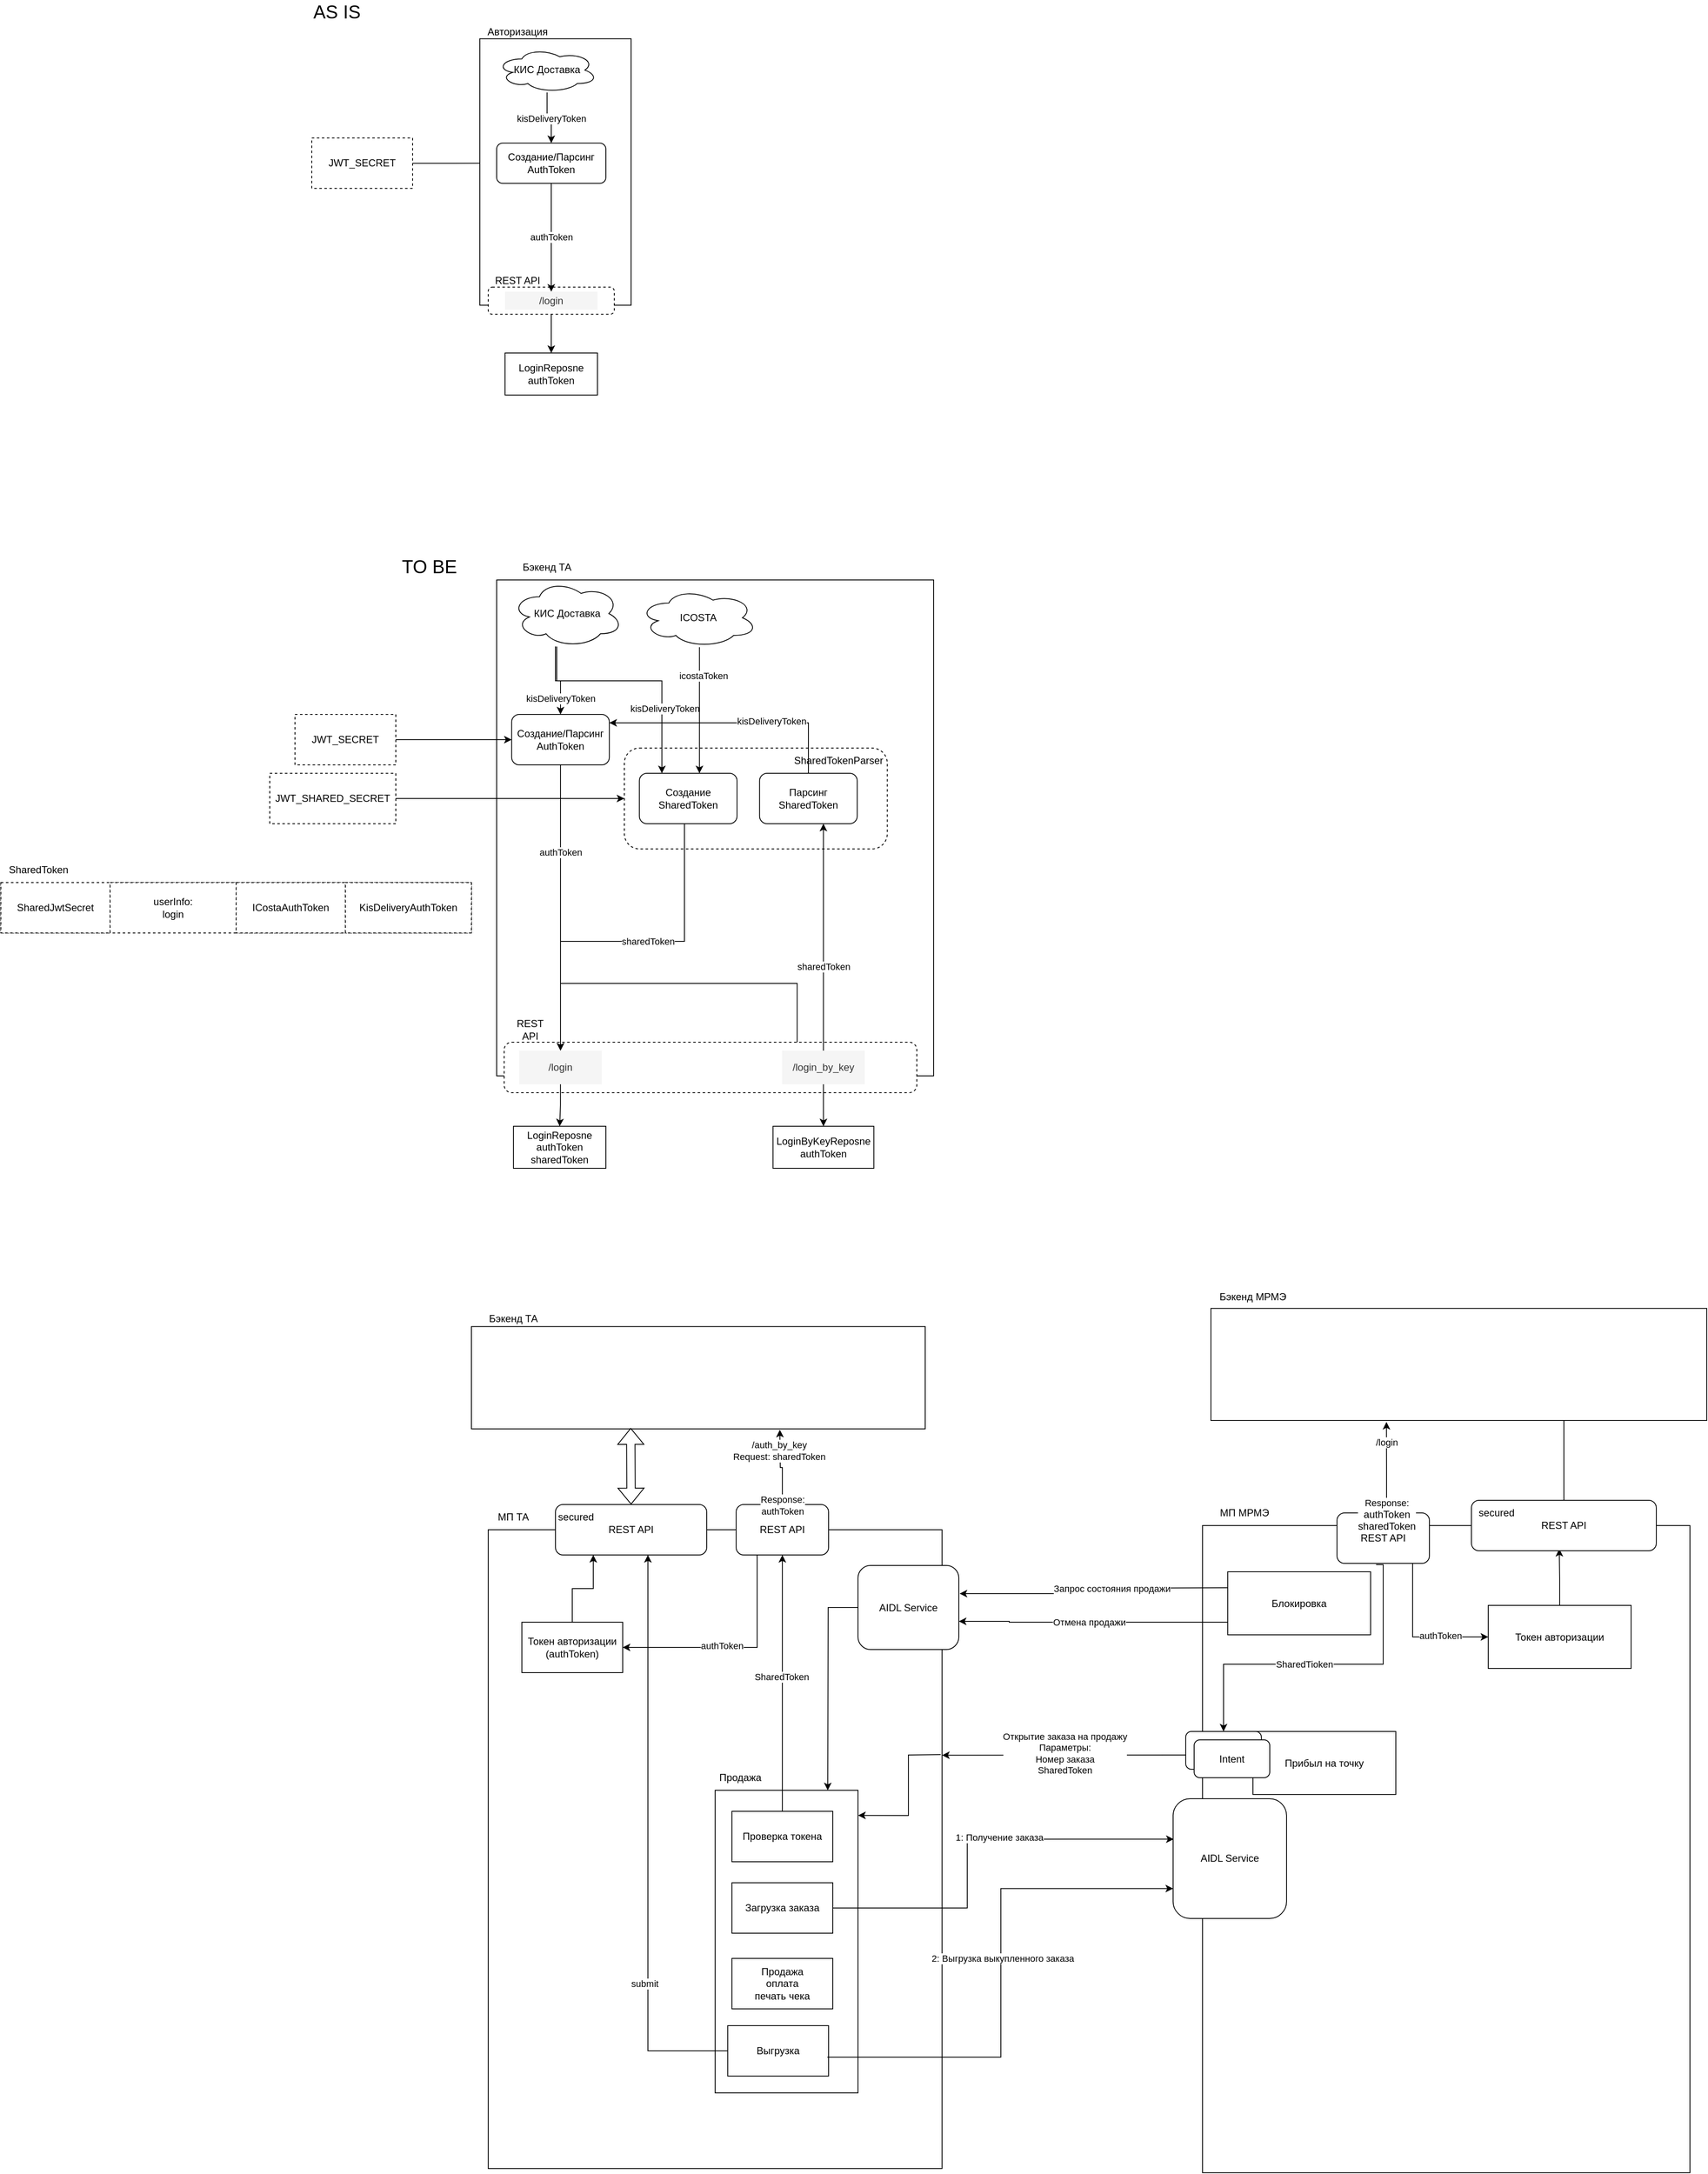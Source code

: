 <mxfile version="22.1.11" type="github">
  <diagram name="Страница — 1" id="DCO2adIk4ktqc4p3Er-f">
    <mxGraphModel dx="2385" dy="2279" grid="1" gridSize="10" guides="1" tooltips="1" connect="1" arrows="1" fold="1" page="0" pageScale="1" pageWidth="827" pageHeight="1169" math="0" shadow="0">
      <root>
        <mxCell id="0" />
        <mxCell id="1" parent="0" />
        <mxCell id="7NpBARmA--catoXs38UZ-27" value="" style="group" parent="1" vertex="1" connectable="0">
          <mxGeometry x="-440" y="340" width="560" height="790" as="geometry" />
        </mxCell>
        <mxCell id="7NpBARmA--catoXs38UZ-1" value="" style="rounded=0;whiteSpace=wrap;html=1;" parent="7NpBARmA--catoXs38UZ-27" vertex="1">
          <mxGeometry y="30" width="540" height="760" as="geometry" />
        </mxCell>
        <mxCell id="7NpBARmA--catoXs38UZ-10" value="AIDL Service" style="rounded=1;whiteSpace=wrap;html=1;" parent="7NpBARmA--catoXs38UZ-27" vertex="1">
          <mxGeometry x="440" y="72.5" width="120" height="100" as="geometry" />
        </mxCell>
        <mxCell id="7NpBARmA--catoXs38UZ-34" value="" style="rounded=0;whiteSpace=wrap;html=1;" parent="7NpBARmA--catoXs38UZ-27" vertex="1">
          <mxGeometry x="270" y="340" width="170" height="360" as="geometry" />
        </mxCell>
        <mxCell id="7NpBARmA--catoXs38UZ-58" style="edgeStyle=orthogonalEdgeStyle;rounded=0;orthogonalLoop=1;jettySize=auto;html=1;exitX=0;exitY=0.5;exitDx=0;exitDy=0;" parent="7NpBARmA--catoXs38UZ-27" source="7NpBARmA--catoXs38UZ-85" edge="1">
          <mxGeometry relative="1" as="geometry">
            <mxPoint x="270" y="497.524" as="sourcePoint" />
            <mxPoint x="190" y="60" as="targetPoint" />
            <Array as="points">
              <mxPoint x="190" y="650" />
            </Array>
          </mxGeometry>
        </mxCell>
        <mxCell id="7NpBARmA--catoXs38UZ-59" value="submit" style="edgeLabel;html=1;align=center;verticalAlign=middle;resizable=0;points=[];" parent="7NpBARmA--catoXs38UZ-58" vertex="1" connectable="0">
          <mxGeometry x="-0.489" y="4" relative="1" as="geometry">
            <mxPoint as="offset" />
          </mxGeometry>
        </mxCell>
        <mxCell id="7NpBARmA--catoXs38UZ-49" value="" style="endArrow=classic;html=1;rounded=0;exitX=0.997;exitY=0.352;exitDx=0;exitDy=0;exitPerimeter=0;entryX=1.001;entryY=0.083;entryDx=0;entryDy=0;entryPerimeter=0;" parent="7NpBARmA--catoXs38UZ-27" source="7NpBARmA--catoXs38UZ-1" target="7NpBARmA--catoXs38UZ-34" edge="1">
          <mxGeometry width="50" height="50" relative="1" as="geometry">
            <mxPoint x="810" y="280" as="sourcePoint" />
            <mxPoint x="860" y="230" as="targetPoint" />
            <Array as="points">
              <mxPoint x="500" y="298" />
              <mxPoint x="500" y="370" />
            </Array>
          </mxGeometry>
        </mxCell>
        <mxCell id="7NpBARmA--catoXs38UZ-54" style="edgeStyle=orthogonalEdgeStyle;rounded=0;orthogonalLoop=1;jettySize=auto;html=1;" parent="7NpBARmA--catoXs38UZ-27" source="7NpBARmA--catoXs38UZ-10" edge="1">
          <mxGeometry relative="1" as="geometry">
            <mxPoint x="404" y="340" as="targetPoint" />
          </mxGeometry>
        </mxCell>
        <mxCell id="7NpBARmA--catoXs38UZ-100" style="edgeStyle=orthogonalEdgeStyle;rounded=0;orthogonalLoop=1;jettySize=auto;html=1;entryX=0.25;entryY=1;entryDx=0;entryDy=0;" parent="7NpBARmA--catoXs38UZ-27" source="7NpBARmA--catoXs38UZ-69" target="7NpBARmA--catoXs38UZ-36" edge="1">
          <mxGeometry relative="1" as="geometry" />
        </mxCell>
        <mxCell id="7NpBARmA--catoXs38UZ-69" value="Токен авторизации&lt;br&gt;(authToken)" style="rounded=0;whiteSpace=wrap;html=1;" parent="7NpBARmA--catoXs38UZ-27" vertex="1">
          <mxGeometry x="40" y="140" width="120" height="60" as="geometry" />
        </mxCell>
        <mxCell id="7NpBARmA--catoXs38UZ-96" style="edgeStyle=orthogonalEdgeStyle;rounded=0;orthogonalLoop=1;jettySize=auto;html=1;entryX=0.5;entryY=1;entryDx=0;entryDy=0;" parent="7NpBARmA--catoXs38UZ-27" source="7NpBARmA--catoXs38UZ-83" target="7NpBARmA--catoXs38UZ-92" edge="1">
          <mxGeometry relative="1" as="geometry" />
        </mxCell>
        <mxCell id="7NpBARmA--catoXs38UZ-97" value="SharedToken" style="edgeLabel;html=1;align=center;verticalAlign=middle;resizable=0;points=[];" parent="7NpBARmA--catoXs38UZ-96" vertex="1" connectable="0">
          <mxGeometry x="0.051" y="1" relative="1" as="geometry">
            <mxPoint as="offset" />
          </mxGeometry>
        </mxCell>
        <mxCell id="7NpBARmA--catoXs38UZ-83" value="Проверка токена" style="rounded=0;whiteSpace=wrap;html=1;" parent="7NpBARmA--catoXs38UZ-27" vertex="1">
          <mxGeometry x="290" y="365" width="120" height="60" as="geometry" />
        </mxCell>
        <mxCell id="7NpBARmA--catoXs38UZ-84" value="Продажа&lt;br&gt;оплата&lt;br&gt;печать чека" style="rounded=0;whiteSpace=wrap;html=1;" parent="7NpBARmA--catoXs38UZ-27" vertex="1">
          <mxGeometry x="290" y="540" width="120" height="60" as="geometry" />
        </mxCell>
        <mxCell id="7NpBARmA--catoXs38UZ-85" value="Выгрузка" style="rounded=0;whiteSpace=wrap;html=1;" parent="7NpBARmA--catoXs38UZ-27" vertex="1">
          <mxGeometry x="285" y="620" width="120" height="60" as="geometry" />
        </mxCell>
        <mxCell id="7NpBARmA--catoXs38UZ-86" value="Продажа" style="text;html=1;strokeColor=none;fillColor=none;align=center;verticalAlign=middle;whiteSpace=wrap;rounded=0;" parent="7NpBARmA--catoXs38UZ-27" vertex="1">
          <mxGeometry x="270" y="310" width="60" height="30" as="geometry" />
        </mxCell>
        <mxCell id="7NpBARmA--catoXs38UZ-88" value="" style="group" parent="7NpBARmA--catoXs38UZ-27" vertex="1" connectable="0">
          <mxGeometry x="30" width="230" height="60" as="geometry" />
        </mxCell>
        <mxCell id="7NpBARmA--catoXs38UZ-89" value="" style="group" parent="7NpBARmA--catoXs38UZ-88" vertex="1" connectable="0">
          <mxGeometry width="230" height="60" as="geometry" />
        </mxCell>
        <mxCell id="7NpBARmA--catoXs38UZ-36" value="REST API" style="rounded=1;whiteSpace=wrap;html=1;" parent="7NpBARmA--catoXs38UZ-89" vertex="1">
          <mxGeometry x="50" width="180" height="60" as="geometry" />
        </mxCell>
        <mxCell id="7NpBARmA--catoXs38UZ-87" value="secured" style="text;html=1;strokeColor=none;fillColor=none;align=center;verticalAlign=middle;whiteSpace=wrap;rounded=0;" parent="7NpBARmA--catoXs38UZ-89" vertex="1">
          <mxGeometry x="50" width="49.286" height="30" as="geometry" />
        </mxCell>
        <mxCell id="7NpBARmA--catoXs38UZ-98" style="edgeStyle=orthogonalEdgeStyle;rounded=0;orthogonalLoop=1;jettySize=auto;html=1;entryX=1;entryY=0.5;entryDx=0;entryDy=0;" parent="7NpBARmA--catoXs38UZ-27" source="7NpBARmA--catoXs38UZ-92" target="7NpBARmA--catoXs38UZ-69" edge="1">
          <mxGeometry relative="1" as="geometry">
            <Array as="points">
              <mxPoint x="320" y="170" />
            </Array>
          </mxGeometry>
        </mxCell>
        <mxCell id="7NpBARmA--catoXs38UZ-99" value="authToken" style="edgeLabel;html=1;align=center;verticalAlign=middle;resizable=0;points=[];" parent="7NpBARmA--catoXs38UZ-98" vertex="1" connectable="0">
          <mxGeometry x="0.131" y="-2" relative="1" as="geometry">
            <mxPoint as="offset" />
          </mxGeometry>
        </mxCell>
        <mxCell id="7NpBARmA--catoXs38UZ-92" value="REST API" style="rounded=1;whiteSpace=wrap;html=1;" parent="7NpBARmA--catoXs38UZ-27" vertex="1">
          <mxGeometry x="295" width="110" height="60" as="geometry" />
        </mxCell>
        <mxCell id="7NpBARmA--catoXs38UZ-101" value="Загрузка заказа" style="rounded=0;whiteSpace=wrap;html=1;" parent="7NpBARmA--catoXs38UZ-27" vertex="1">
          <mxGeometry x="290" y="450" width="120" height="60" as="geometry" />
        </mxCell>
        <mxCell id="7NpBARmA--catoXs38UZ-7" value="МП ТА" style="text;html=1;strokeColor=none;fillColor=none;align=center;verticalAlign=middle;whiteSpace=wrap;rounded=0;" parent="7NpBARmA--catoXs38UZ-27" vertex="1">
          <mxGeometry width="60" height="30" as="geometry" />
        </mxCell>
        <mxCell id="7NpBARmA--catoXs38UZ-28" value="" style="group" parent="1" vertex="1" connectable="0">
          <mxGeometry x="410" y="335" width="580" height="800" as="geometry" />
        </mxCell>
        <mxCell id="7NpBARmA--catoXs38UZ-2" value="" style="rounded=0;whiteSpace=wrap;html=1;" parent="7NpBARmA--catoXs38UZ-28" vertex="1">
          <mxGeometry y="30" width="580" height="770" as="geometry" />
        </mxCell>
        <mxCell id="7NpBARmA--catoXs38UZ-8" value="МП МРМЭ" style="text;html=1;strokeColor=none;fillColor=none;align=center;verticalAlign=middle;whiteSpace=wrap;rounded=0;" parent="7NpBARmA--catoXs38UZ-28" vertex="1">
          <mxGeometry width="100" height="30" as="geometry" />
        </mxCell>
        <mxCell id="7NpBARmA--catoXs38UZ-14" value="Блокировка" style="rounded=0;whiteSpace=wrap;html=1;" parent="7NpBARmA--catoXs38UZ-28" vertex="1">
          <mxGeometry x="30" y="85" width="170" height="75" as="geometry" />
        </mxCell>
        <mxCell id="7NpBARmA--catoXs38UZ-33" value="Прибыл на точку" style="rounded=0;whiteSpace=wrap;html=1;" parent="7NpBARmA--catoXs38UZ-28" vertex="1">
          <mxGeometry x="60" y="275" width="170" height="75" as="geometry" />
        </mxCell>
        <mxCell id="7NpBARmA--catoXs38UZ-46" value="Intent" style="rounded=1;whiteSpace=wrap;html=1;" parent="7NpBARmA--catoXs38UZ-28" vertex="1">
          <mxGeometry x="-20" y="275" width="90" height="45" as="geometry" />
        </mxCell>
        <mxCell id="7NpBARmA--catoXs38UZ-48" value="AIDL Service" style="rounded=1;whiteSpace=wrap;html=1;" parent="7NpBARmA--catoXs38UZ-28" vertex="1">
          <mxGeometry x="-35" y="355" width="135" height="142.5" as="geometry" />
        </mxCell>
        <mxCell id="7NpBARmA--catoXs38UZ-71" style="edgeStyle=orthogonalEdgeStyle;rounded=0;orthogonalLoop=1;jettySize=auto;html=1;exitX=0.423;exitY=1.026;exitDx=0;exitDy=0;exitPerimeter=0;" parent="7NpBARmA--catoXs38UZ-28" source="7NpBARmA--catoXs38UZ-9" target="7NpBARmA--catoXs38UZ-46" edge="1">
          <mxGeometry relative="1" as="geometry">
            <Array as="points">
              <mxPoint x="215" y="195" />
              <mxPoint x="25" y="195" />
            </Array>
          </mxGeometry>
        </mxCell>
        <mxCell id="7NpBARmA--catoXs38UZ-72" value="SharedTioken" style="edgeLabel;html=1;align=center;verticalAlign=middle;resizable=0;points=[];" parent="7NpBARmA--catoXs38UZ-71" vertex="1" connectable="0">
          <mxGeometry x="0.115" relative="1" as="geometry">
            <mxPoint as="offset" />
          </mxGeometry>
        </mxCell>
        <mxCell id="7NpBARmA--catoXs38UZ-77" style="edgeStyle=orthogonalEdgeStyle;rounded=0;orthogonalLoop=1;jettySize=auto;html=1;entryX=0;entryY=0.5;entryDx=0;entryDy=0;" parent="7NpBARmA--catoXs38UZ-28" source="7NpBARmA--catoXs38UZ-9" target="7NpBARmA--catoXs38UZ-76" edge="1">
          <mxGeometry relative="1" as="geometry">
            <Array as="points">
              <mxPoint x="250" y="163" />
            </Array>
          </mxGeometry>
        </mxCell>
        <mxCell id="7NpBARmA--catoXs38UZ-78" value="authToken" style="edgeLabel;html=1;align=center;verticalAlign=middle;resizable=0;points=[];" parent="7NpBARmA--catoXs38UZ-77" vertex="1" connectable="0">
          <mxGeometry x="0.354" y="2" relative="1" as="geometry">
            <mxPoint as="offset" />
          </mxGeometry>
        </mxCell>
        <mxCell id="7NpBARmA--catoXs38UZ-9" value="REST API" style="rounded=1;whiteSpace=wrap;html=1;" parent="7NpBARmA--catoXs38UZ-28" vertex="1">
          <mxGeometry x="160" y="15" width="110" height="60" as="geometry" />
        </mxCell>
        <mxCell id="7NpBARmA--catoXs38UZ-76" value="Токен авторизации" style="rounded=0;whiteSpace=wrap;html=1;" parent="7NpBARmA--catoXs38UZ-28" vertex="1">
          <mxGeometry x="340" y="125" width="170" height="75" as="geometry" />
        </mxCell>
        <mxCell id="7NpBARmA--catoXs38UZ-81" style="edgeStyle=orthogonalEdgeStyle;rounded=0;orthogonalLoop=1;jettySize=auto;html=1;" parent="7NpBARmA--catoXs38UZ-28" source="7NpBARmA--catoXs38UZ-79" edge="1">
          <mxGeometry relative="1" as="geometry">
            <mxPoint x="430" y="-125" as="targetPoint" />
          </mxGeometry>
        </mxCell>
        <mxCell id="7NpBARmA--catoXs38UZ-80" style="edgeStyle=orthogonalEdgeStyle;rounded=0;orthogonalLoop=1;jettySize=auto;html=1;entryX=0.475;entryY=0.963;entryDx=0;entryDy=0;entryPerimeter=0;" parent="7NpBARmA--catoXs38UZ-28" source="7NpBARmA--catoXs38UZ-76" target="7NpBARmA--catoXs38UZ-79" edge="1">
          <mxGeometry relative="1" as="geometry" />
        </mxCell>
        <mxCell id="7NpBARmA--catoXs38UZ-91" value="" style="group" parent="7NpBARmA--catoXs38UZ-28" vertex="1" connectable="0">
          <mxGeometry x="320" width="220" height="60" as="geometry" />
        </mxCell>
        <mxCell id="7NpBARmA--catoXs38UZ-79" value="REST API" style="rounded=1;whiteSpace=wrap;html=1;" parent="7NpBARmA--catoXs38UZ-91" vertex="1">
          <mxGeometry width="220" height="60" as="geometry" />
        </mxCell>
        <mxCell id="7NpBARmA--catoXs38UZ-90" value="secured" style="text;html=1;strokeColor=none;fillColor=none;align=center;verticalAlign=middle;whiteSpace=wrap;rounded=0;" parent="7NpBARmA--catoXs38UZ-91" vertex="1">
          <mxGeometry width="60" height="30" as="geometry" />
        </mxCell>
        <mxCell id="7NpBARmA--catoXs38UZ-20" style="edgeStyle=orthogonalEdgeStyle;rounded=0;orthogonalLoop=1;jettySize=auto;html=1;" parent="1" source="7NpBARmA--catoXs38UZ-14" target="7NpBARmA--catoXs38UZ-10" edge="1">
          <mxGeometry relative="1" as="geometry">
            <mxPoint x="130" y="479" as="targetPoint" />
            <Array as="points">
              <mxPoint x="180" y="480" />
              <mxPoint x="180" y="479" />
            </Array>
          </mxGeometry>
        </mxCell>
        <mxCell id="7NpBARmA--catoXs38UZ-22" value="Отмена продажи" style="edgeLabel;html=1;align=center;verticalAlign=middle;resizable=0;points=[];" parent="7NpBARmA--catoXs38UZ-20" vertex="1" connectable="0">
          <mxGeometry x="0.031" relative="1" as="geometry">
            <mxPoint as="offset" />
          </mxGeometry>
        </mxCell>
        <mxCell id="7NpBARmA--catoXs38UZ-23" style="edgeStyle=orthogonalEdgeStyle;rounded=0;orthogonalLoop=1;jettySize=auto;html=1;entryX=1.008;entryY=0.335;entryDx=0;entryDy=0;entryPerimeter=0;" parent="1" target="7NpBARmA--catoXs38UZ-10" edge="1">
          <mxGeometry relative="1" as="geometry">
            <mxPoint x="440" y="439" as="sourcePoint" />
            <mxPoint x="160" y="445" as="targetPoint" />
          </mxGeometry>
        </mxCell>
        <mxCell id="7NpBARmA--catoXs38UZ-24" value="Запрос состояния продажи" style="edgeLabel;html=1;align=center;verticalAlign=middle;resizable=0;points=[];" parent="7NpBARmA--catoXs38UZ-23" vertex="1" connectable="0">
          <mxGeometry x="-0.149" relative="1" as="geometry">
            <mxPoint as="offset" />
          </mxGeometry>
        </mxCell>
        <mxCell id="7NpBARmA--catoXs38UZ-25" value="" style="group" parent="1" vertex="1" connectable="0">
          <mxGeometry x="-460" y="110" width="540" height="140" as="geometry" />
        </mxCell>
        <mxCell id="7NpBARmA--catoXs38UZ-3" value="" style="rounded=0;whiteSpace=wrap;html=1;" parent="7NpBARmA--catoXs38UZ-25" vertex="1">
          <mxGeometry y="18.261" width="540" height="121.739" as="geometry" />
        </mxCell>
        <mxCell id="7NpBARmA--catoXs38UZ-5" value="Бэкенд ТА" style="text;html=1;strokeColor=none;fillColor=none;align=center;verticalAlign=middle;whiteSpace=wrap;rounded=0;" parent="7NpBARmA--catoXs38UZ-25" vertex="1">
          <mxGeometry width="100" height="18.261" as="geometry" />
        </mxCell>
        <mxCell id="7NpBARmA--catoXs38UZ-26" value="" style="group" parent="1" vertex="1" connectable="0">
          <mxGeometry x="420" y="80" width="590" height="160" as="geometry" />
        </mxCell>
        <mxCell id="7NpBARmA--catoXs38UZ-4" value="" style="rounded=0;whiteSpace=wrap;html=1;" parent="7NpBARmA--catoXs38UZ-26" vertex="1">
          <mxGeometry y="26.667" width="590" height="133.333" as="geometry" />
        </mxCell>
        <mxCell id="7NpBARmA--catoXs38UZ-6" value="Бэкенд МРМЭ" style="text;html=1;strokeColor=none;fillColor=none;align=center;verticalAlign=middle;whiteSpace=wrap;rounded=0;" parent="7NpBARmA--catoXs38UZ-26" vertex="1">
          <mxGeometry width="100" height="26.667" as="geometry" />
        </mxCell>
        <mxCell id="7NpBARmA--catoXs38UZ-37" value="" style="endArrow=classic;html=1;rounded=0;entryX=1;entryY=0.353;entryDx=0;entryDy=0;entryPerimeter=0;" parent="1" target="7NpBARmA--catoXs38UZ-1" edge="1">
          <mxGeometry width="50" height="50" relative="1" as="geometry">
            <mxPoint x="390" y="638" as="sourcePoint" />
            <mxPoint x="420" y="570" as="targetPoint" />
          </mxGeometry>
        </mxCell>
        <mxCell id="7NpBARmA--catoXs38UZ-38" value="Открытие заказа на продажу&lt;br&gt;Параметры:&lt;br&gt;Номер заказа&lt;br&gt;SharedToken" style="edgeLabel;html=1;align=center;verticalAlign=middle;resizable=0;points=[];" parent="7NpBARmA--catoXs38UZ-37" vertex="1" connectable="0">
          <mxGeometry x="-0.003" y="-2" relative="1" as="geometry">
            <mxPoint as="offset" />
          </mxGeometry>
        </mxCell>
        <mxCell id="7NpBARmA--catoXs38UZ-50" style="edgeStyle=orthogonalEdgeStyle;rounded=0;orthogonalLoop=1;jettySize=auto;html=1;entryX=0.005;entryY=0.338;entryDx=0;entryDy=0;entryPerimeter=0;startArrow=none;startFill=0;endArrow=classic;endFill=1;exitX=1;exitY=0.5;exitDx=0;exitDy=0;" parent="1" source="7NpBARmA--catoXs38UZ-101" target="7NpBARmA--catoXs38UZ-48" edge="1">
          <mxGeometry relative="1" as="geometry">
            <mxPoint x="310" y="790" as="targetPoint" />
            <Array as="points">
              <mxPoint x="130" y="820" />
              <mxPoint x="130" y="738" />
            </Array>
          </mxGeometry>
        </mxCell>
        <mxCell id="7NpBARmA--catoXs38UZ-51" value="1: Получение заказа" style="edgeLabel;html=1;align=center;verticalAlign=middle;resizable=0;points=[];" parent="7NpBARmA--catoXs38UZ-50" vertex="1" connectable="0">
          <mxGeometry x="0.148" y="2" relative="1" as="geometry">
            <mxPoint as="offset" />
          </mxGeometry>
        </mxCell>
        <mxCell id="7NpBARmA--catoXs38UZ-61" style="edgeStyle=orthogonalEdgeStyle;rounded=0;orthogonalLoop=1;jettySize=auto;html=1;entryX=0;entryY=0.75;entryDx=0;entryDy=0;exitX=0.988;exitY=0.625;exitDx=0;exitDy=0;exitPerimeter=0;" parent="1" source="7NpBARmA--catoXs38UZ-85" target="7NpBARmA--catoXs38UZ-48" edge="1">
          <mxGeometry relative="1" as="geometry">
            <mxPoint y="810" as="sourcePoint" />
            <mxPoint x="375" y="780" as="targetPoint" />
          </mxGeometry>
        </mxCell>
        <mxCell id="7NpBARmA--catoXs38UZ-62" value="2: Выгрузка выкупленного заказа" style="edgeLabel;html=1;align=center;verticalAlign=middle;resizable=0;points=[];" parent="7NpBARmA--catoXs38UZ-61" vertex="1" connectable="0">
          <mxGeometry x="0.058" y="-2" relative="1" as="geometry">
            <mxPoint as="offset" />
          </mxGeometry>
        </mxCell>
        <mxCell id="7NpBARmA--catoXs38UZ-15" style="edgeStyle=orthogonalEdgeStyle;rounded=0;orthogonalLoop=1;jettySize=auto;html=1;entryX=0.354;entryY=1.013;entryDx=0;entryDy=0;entryPerimeter=0;startArrow=classic;startFill=1;" parent="1" source="7NpBARmA--catoXs38UZ-9" target="7NpBARmA--catoXs38UZ-4" edge="1">
          <mxGeometry relative="1" as="geometry">
            <Array as="points">
              <mxPoint x="629" y="300" />
              <mxPoint x="629" y="300" />
            </Array>
          </mxGeometry>
        </mxCell>
        <mxCell id="7NpBARmA--catoXs38UZ-16" value="/login" style="edgeLabel;html=1;align=center;verticalAlign=middle;resizable=0;points=[];" parent="7NpBARmA--catoXs38UZ-15" vertex="1" connectable="0">
          <mxGeometry x="0.151" relative="1" as="geometry">
            <mxPoint y="-22" as="offset" />
          </mxGeometry>
        </mxCell>
        <mxCell id="7NpBARmA--catoXs38UZ-74" value="Response:&lt;br style=&quot;border-color: var(--border-color); font-size: 12px;&quot;&gt;&lt;span style=&quot;font-size: 12px;&quot;&gt;authToken&lt;/span&gt;&lt;br style=&quot;border-color: var(--border-color); font-size: 12px;&quot;&gt;&lt;span style=&quot;font-size: 12px;&quot;&gt;sharedToken&lt;/span&gt;" style="edgeLabel;html=1;align=center;verticalAlign=middle;resizable=0;points=[];" parent="7NpBARmA--catoXs38UZ-15" vertex="1" connectable="0">
          <mxGeometry x="-0.451" relative="1" as="geometry">
            <mxPoint y="31" as="offset" />
          </mxGeometry>
        </mxCell>
        <mxCell id="7NpBARmA--catoXs38UZ-93" style="edgeStyle=orthogonalEdgeStyle;rounded=0;orthogonalLoop=1;jettySize=auto;html=1;" parent="1" source="7NpBARmA--catoXs38UZ-92" edge="1">
          <mxGeometry relative="1" as="geometry">
            <mxPoint x="-93" y="251" as="targetPoint" />
          </mxGeometry>
        </mxCell>
        <mxCell id="7NpBARmA--catoXs38UZ-94" value="/auth_by_key&lt;br&gt;Request: sharedToken" style="edgeLabel;html=1;align=center;verticalAlign=middle;resizable=0;points=[];" parent="7NpBARmA--catoXs38UZ-93" vertex="1" connectable="0">
          <mxGeometry x="0.107" y="1" relative="1" as="geometry">
            <mxPoint x="-1" y="-16" as="offset" />
          </mxGeometry>
        </mxCell>
        <mxCell id="7NpBARmA--catoXs38UZ-102" value="Response:&lt;br&gt;authToken" style="edgeLabel;html=1;align=center;verticalAlign=middle;resizable=0;points=[];" parent="7NpBARmA--catoXs38UZ-93" vertex="1" connectable="0">
          <mxGeometry x="-0.76" y="-2" relative="1" as="geometry">
            <mxPoint x="-2" y="12" as="offset" />
          </mxGeometry>
        </mxCell>
        <mxCell id="7NpBARmA--catoXs38UZ-118" value="" style="shape=flexArrow;endArrow=classic;html=1;rounded=0;exitX=0.5;exitY=0;exitDx=0;exitDy=0;startArrow=block;entryX=0.351;entryY=0.991;entryDx=0;entryDy=0;entryPerimeter=0;" parent="1" source="7NpBARmA--catoXs38UZ-36" target="7NpBARmA--catoXs38UZ-3" edge="1">
          <mxGeometry width="50" height="50" relative="1" as="geometry">
            <mxPoint x="-170" y="70" as="sourcePoint" />
            <mxPoint x="-350" y="300" as="targetPoint" />
          </mxGeometry>
        </mxCell>
        <mxCell id="7NpBARmA--catoXs38UZ-127" value="" style="group" parent="1" vertex="1" connectable="0">
          <mxGeometry x="-430" y="-790" width="590" height="670" as="geometry" />
        </mxCell>
        <mxCell id="7NpBARmA--catoXs38UZ-125" value="" style="rounded=0;whiteSpace=wrap;html=1;" parent="7NpBARmA--catoXs38UZ-127" vertex="1">
          <mxGeometry y="30" width="520" height="590" as="geometry" />
        </mxCell>
        <mxCell id="7NpBARmA--catoXs38UZ-126" value="Бэкенд ТА" style="text;html=1;strokeColor=none;fillColor=none;align=center;verticalAlign=middle;whiteSpace=wrap;rounded=0;" parent="7NpBARmA--catoXs38UZ-127" vertex="1">
          <mxGeometry width="120" height="30" as="geometry" />
        </mxCell>
        <mxCell id="7NpBARmA--catoXs38UZ-131" style="edgeStyle=orthogonalEdgeStyle;rounded=0;orthogonalLoop=1;jettySize=auto;html=1;" parent="7NpBARmA--catoXs38UZ-127" source="7NpBARmA--catoXs38UZ-128" target="7NpBARmA--catoXs38UZ-130" edge="1">
          <mxGeometry relative="1" as="geometry">
            <Array as="points">
              <mxPoint x="70" y="150" />
              <mxPoint x="76" y="150" />
            </Array>
          </mxGeometry>
        </mxCell>
        <mxCell id="7NpBARmA--catoXs38UZ-221" value="kisDeliveryToken" style="edgeLabel;html=1;align=center;verticalAlign=middle;resizable=0;points=[];" parent="7NpBARmA--catoXs38UZ-131" vertex="1" connectable="0">
          <mxGeometry x="0.558" relative="1" as="geometry">
            <mxPoint as="offset" />
          </mxGeometry>
        </mxCell>
        <mxCell id="7NpBARmA--catoXs38UZ-128" value="КИС Доставка" style="ellipse;shape=cloud;whiteSpace=wrap;html=1;shadow=0;" parent="7NpBARmA--catoXs38UZ-127" vertex="1">
          <mxGeometry x="17.88" y="30" width="132.12" height="80" as="geometry" />
        </mxCell>
        <mxCell id="7NpBARmA--catoXs38UZ-129" value="ICOSTA" style="ellipse;shape=cloud;rounded=0;whiteSpace=wrap;html=1;shadow=0;" parent="7NpBARmA--catoXs38UZ-127" vertex="1">
          <mxGeometry x="169.85" y="40" width="140.15" height="70" as="geometry" />
        </mxCell>
        <mxCell id="7NpBARmA--catoXs38UZ-179" style="edgeStyle=orthogonalEdgeStyle;rounded=0;orthogonalLoop=1;jettySize=auto;html=1;" parent="7NpBARmA--catoXs38UZ-127" source="7NpBARmA--catoXs38UZ-130" target="7NpBARmA--catoXs38UZ-160" edge="1">
          <mxGeometry relative="1" as="geometry">
            <Array as="points">
              <mxPoint x="75.985" y="510" />
              <mxPoint x="357.576" y="510" />
            </Array>
          </mxGeometry>
        </mxCell>
        <mxCell id="7NpBARmA--catoXs38UZ-130" value="Создание/Парсинг AuthToken" style="rounded=1;whiteSpace=wrap;html=1;" parent="7NpBARmA--catoXs38UZ-127" vertex="1">
          <mxGeometry x="17.879" y="190" width="116.212" height="60" as="geometry" />
        </mxCell>
        <mxCell id="7NpBARmA--catoXs38UZ-137" value="" style="rounded=1;whiteSpace=wrap;html=1;dashed=1;" parent="7NpBARmA--catoXs38UZ-127" vertex="1">
          <mxGeometry x="8.94" y="580" width="491.06" height="60" as="geometry" />
        </mxCell>
        <mxCell id="7NpBARmA--catoXs38UZ-138" value="/login" style="rounded=0;whiteSpace=wrap;html=1;fillColor=#f5f5f5;fontColor=#333333;strokeColor=none;" parent="7NpBARmA--catoXs38UZ-127" vertex="1">
          <mxGeometry x="26.818" y="590" width="98.333" height="40" as="geometry" />
        </mxCell>
        <mxCell id="7NpBARmA--catoXs38UZ-136" style="edgeStyle=orthogonalEdgeStyle;rounded=0;orthogonalLoop=1;jettySize=auto;html=1;entryX=0.5;entryY=0;entryDx=0;entryDy=0;" parent="7NpBARmA--catoXs38UZ-127" source="7NpBARmA--catoXs38UZ-130" target="7NpBARmA--catoXs38UZ-138" edge="1">
          <mxGeometry relative="1" as="geometry">
            <mxPoint x="102.803" y="570" as="targetPoint" />
          </mxGeometry>
        </mxCell>
        <mxCell id="7NpBARmA--catoXs38UZ-141" value="authToken" style="edgeLabel;html=1;align=center;verticalAlign=middle;resizable=0;points=[];" parent="7NpBARmA--catoXs38UZ-136" vertex="1" connectable="0">
          <mxGeometry x="-0.622" y="1" relative="1" as="geometry">
            <mxPoint x="-1" y="39" as="offset" />
          </mxGeometry>
        </mxCell>
        <mxCell id="7NpBARmA--catoXs38UZ-139" value="REST API" style="text;html=1;strokeColor=none;fillColor=none;align=center;verticalAlign=middle;whiteSpace=wrap;rounded=0;" parent="7NpBARmA--catoXs38UZ-127" vertex="1">
          <mxGeometry x="13.409" y="550" width="53.636" height="30" as="geometry" />
        </mxCell>
        <mxCell id="7NpBARmA--catoXs38UZ-160" value="/login_by_key" style="rounded=0;whiteSpace=wrap;html=1;fillColor=#f5f5f5;fontColor=#333333;strokeColor=none;" parent="7NpBARmA--catoXs38UZ-127" vertex="1">
          <mxGeometry x="339.697" y="590" width="98.333" height="40" as="geometry" />
        </mxCell>
        <mxCell id="7NpBARmA--catoXs38UZ-165" value="" style="rounded=1;whiteSpace=wrap;html=1;dashed=1;" parent="7NpBARmA--catoXs38UZ-127" vertex="1">
          <mxGeometry x="151.97" y="230" width="312.879" height="120" as="geometry" />
        </mxCell>
        <mxCell id="7NpBARmA--catoXs38UZ-142" value="Создание SharedToken" style="rounded=1;whiteSpace=wrap;html=1;" parent="7NpBARmA--catoXs38UZ-127" vertex="1">
          <mxGeometry x="169.848" y="260" width="116.212" height="60" as="geometry" />
        </mxCell>
        <mxCell id="7NpBARmA--catoXs38UZ-152" style="edgeStyle=orthogonalEdgeStyle;rounded=0;orthogonalLoop=1;jettySize=auto;html=1;" parent="7NpBARmA--catoXs38UZ-127" source="7NpBARmA--catoXs38UZ-128" target="7NpBARmA--catoXs38UZ-142" edge="1">
          <mxGeometry relative="1" as="geometry">
            <Array as="points">
              <mxPoint x="71.515" y="150" />
              <mxPoint x="196.667" y="150" />
            </Array>
          </mxGeometry>
        </mxCell>
        <mxCell id="7NpBARmA--catoXs38UZ-220" value="kisDeliveryToken" style="edgeLabel;html=1;align=center;verticalAlign=middle;resizable=0;points=[];" parent="7NpBARmA--catoXs38UZ-152" vertex="1" connectable="0">
          <mxGeometry x="0.439" y="3" relative="1" as="geometry">
            <mxPoint as="offset" />
          </mxGeometry>
        </mxCell>
        <mxCell id="7NpBARmA--catoXs38UZ-147" style="edgeStyle=orthogonalEdgeStyle;rounded=0;orthogonalLoop=1;jettySize=auto;html=1;" parent="7NpBARmA--catoXs38UZ-127" source="7NpBARmA--catoXs38UZ-129" target="7NpBARmA--catoXs38UZ-142" edge="1">
          <mxGeometry relative="1" as="geometry">
            <Array as="points">
              <mxPoint x="241.364" y="230" />
              <mxPoint x="241.364" y="230" />
            </Array>
          </mxGeometry>
        </mxCell>
        <mxCell id="7NpBARmA--catoXs38UZ-150" value="icostaToken" style="edgeLabel;html=1;align=center;verticalAlign=middle;resizable=0;points=[];" parent="7NpBARmA--catoXs38UZ-147" vertex="1" connectable="0">
          <mxGeometry x="-0.555" y="4" relative="1" as="geometry">
            <mxPoint as="offset" />
          </mxGeometry>
        </mxCell>
        <mxCell id="7NpBARmA--catoXs38UZ-162" style="edgeStyle=orthogonalEdgeStyle;rounded=0;orthogonalLoop=1;jettySize=auto;html=1;" parent="7NpBARmA--catoXs38UZ-127" source="7NpBARmA--catoXs38UZ-160" target="7NpBARmA--catoXs38UZ-167" edge="1">
          <mxGeometry relative="1" as="geometry">
            <Array as="points">
              <mxPoint x="388.864" y="420" />
              <mxPoint x="388.864" y="420" />
            </Array>
          </mxGeometry>
        </mxCell>
        <mxCell id="7NpBARmA--catoXs38UZ-163" value="sharedToken" style="edgeLabel;html=1;align=center;verticalAlign=middle;resizable=0;points=[];" parent="7NpBARmA--catoXs38UZ-162" vertex="1" connectable="0">
          <mxGeometry x="-0.377" relative="1" as="geometry">
            <mxPoint y="-16" as="offset" />
          </mxGeometry>
        </mxCell>
        <mxCell id="7NpBARmA--catoXs38UZ-153" style="edgeStyle=orthogonalEdgeStyle;rounded=0;orthogonalLoop=1;jettySize=auto;html=1;" parent="7NpBARmA--catoXs38UZ-127" source="7NpBARmA--catoXs38UZ-142" target="7NpBARmA--catoXs38UZ-138" edge="1">
          <mxGeometry relative="1" as="geometry">
            <Array as="points">
              <mxPoint x="223.485" y="460" />
              <mxPoint x="75.985" y="460" />
            </Array>
          </mxGeometry>
        </mxCell>
        <mxCell id="7NpBARmA--catoXs38UZ-157" value="sharedToken" style="edgeLabel;html=1;align=center;verticalAlign=middle;resizable=0;points=[];" parent="7NpBARmA--catoXs38UZ-153" vertex="1" connectable="0">
          <mxGeometry x="-0.118" relative="1" as="geometry">
            <mxPoint as="offset" />
          </mxGeometry>
        </mxCell>
        <mxCell id="7NpBARmA--catoXs38UZ-166" value="SharedTokenParser" style="text;html=1;strokeColor=none;fillColor=none;align=center;verticalAlign=middle;whiteSpace=wrap;rounded=0;" parent="7NpBARmA--catoXs38UZ-127" vertex="1">
          <mxGeometry x="348.636" y="230" width="116.212" height="30" as="geometry" />
        </mxCell>
        <mxCell id="7NpBARmA--catoXs38UZ-170" style="edgeStyle=orthogonalEdgeStyle;rounded=0;orthogonalLoop=1;jettySize=auto;html=1;" parent="7NpBARmA--catoXs38UZ-127" source="7NpBARmA--catoXs38UZ-167" target="7NpBARmA--catoXs38UZ-130" edge="1">
          <mxGeometry relative="1" as="geometry">
            <Array as="points">
              <mxPoint x="371" y="200" />
            </Array>
          </mxGeometry>
        </mxCell>
        <mxCell id="7NpBARmA--catoXs38UZ-171" value="kisDeliveryToken" style="edgeLabel;html=1;align=center;verticalAlign=middle;resizable=0;points=[];" parent="7NpBARmA--catoXs38UZ-170" vertex="1" connectable="0">
          <mxGeometry x="-0.296" y="-2" relative="1" as="geometry">
            <mxPoint as="offset" />
          </mxGeometry>
        </mxCell>
        <mxCell id="7NpBARmA--catoXs38UZ-167" value="Парсинг &lt;br&gt;SharedToken" style="rounded=1;whiteSpace=wrap;html=1;" parent="7NpBARmA--catoXs38UZ-127" vertex="1">
          <mxGeometry x="312.879" y="260" width="116.212" height="60" as="geometry" />
        </mxCell>
        <mxCell id="7NpBARmA--catoXs38UZ-134" style="edgeStyle=orthogonalEdgeStyle;rounded=0;orthogonalLoop=1;jettySize=auto;html=1;" parent="1" source="7NpBARmA--catoXs38UZ-133" target="7NpBARmA--catoXs38UZ-130" edge="1">
          <mxGeometry relative="1" as="geometry" />
        </mxCell>
        <mxCell id="7NpBARmA--catoXs38UZ-133" value="JWT_SECRET" style="rounded=0;whiteSpace=wrap;html=1;dashed=1;" parent="1" vertex="1">
          <mxGeometry x="-670" y="-600" width="120" height="60" as="geometry" />
        </mxCell>
        <mxCell id="7NpBARmA--catoXs38UZ-168" style="edgeStyle=orthogonalEdgeStyle;rounded=0;orthogonalLoop=1;jettySize=auto;html=1;" parent="1" source="7NpBARmA--catoXs38UZ-158" target="7NpBARmA--catoXs38UZ-165" edge="1">
          <mxGeometry relative="1" as="geometry" />
        </mxCell>
        <mxCell id="7NpBARmA--catoXs38UZ-158" value="JWT_SHARED_SECRET" style="rounded=0;whiteSpace=wrap;html=1;dashed=1;" parent="1" vertex="1">
          <mxGeometry x="-700" y="-530" width="150" height="60" as="geometry" />
        </mxCell>
        <mxCell id="7NpBARmA--catoXs38UZ-173" value="LoginReposne&lt;br&gt;authToken&lt;br&gt;sharedToken" style="rounded=0;whiteSpace=wrap;html=1;" parent="1" vertex="1">
          <mxGeometry x="-410" y="-110" width="110" height="50" as="geometry" />
        </mxCell>
        <mxCell id="7NpBARmA--catoXs38UZ-175" style="edgeStyle=orthogonalEdgeStyle;rounded=0;orthogonalLoop=1;jettySize=auto;html=1;" parent="1" source="7NpBARmA--catoXs38UZ-138" target="7NpBARmA--catoXs38UZ-173" edge="1">
          <mxGeometry relative="1" as="geometry" />
        </mxCell>
        <mxCell id="7NpBARmA--catoXs38UZ-176" value="LoginByKeyReposne&lt;br&gt;authToken" style="rounded=0;whiteSpace=wrap;html=1;" parent="1" vertex="1">
          <mxGeometry x="-101.14" y="-110" width="120" height="50" as="geometry" />
        </mxCell>
        <mxCell id="7NpBARmA--catoXs38UZ-177" style="edgeStyle=orthogonalEdgeStyle;rounded=0;orthogonalLoop=1;jettySize=auto;html=1;" parent="1" source="7NpBARmA--catoXs38UZ-160" target="7NpBARmA--catoXs38UZ-176" edge="1">
          <mxGeometry relative="1" as="geometry" />
        </mxCell>
        <mxCell id="7NpBARmA--catoXs38UZ-207" style="edgeStyle=orthogonalEdgeStyle;rounded=0;orthogonalLoop=1;jettySize=auto;html=1;" parent="1" source="7NpBARmA--catoXs38UZ-208" target="7NpBARmA--catoXs38UZ-187" edge="1">
          <mxGeometry relative="1" as="geometry" />
        </mxCell>
        <mxCell id="7NpBARmA--catoXs38UZ-208" value="JWT_SECRET" style="rounded=0;whiteSpace=wrap;html=1;dashed=1;" parent="1" vertex="1">
          <mxGeometry x="-650" y="-1285.82" width="120" height="60" as="geometry" />
        </mxCell>
        <mxCell id="7NpBARmA--catoXs38UZ-212" value="LoginReposne&lt;br&gt;authToken&lt;br&gt;" style="rounded=0;whiteSpace=wrap;html=1;" parent="1" vertex="1">
          <mxGeometry x="-420" y="-1030" width="110" height="50" as="geometry" />
        </mxCell>
        <mxCell id="7NpBARmA--catoXs38UZ-213" style="edgeStyle=orthogonalEdgeStyle;rounded=0;orthogonalLoop=1;jettySize=auto;html=1;" parent="1" source="7NpBARmA--catoXs38UZ-189" target="7NpBARmA--catoXs38UZ-212" edge="1">
          <mxGeometry relative="1" as="geometry" />
        </mxCell>
        <mxCell id="7NpBARmA--catoXs38UZ-181" value="" style="rounded=0;whiteSpace=wrap;html=1;" parent="1" vertex="1">
          <mxGeometry x="-450" y="-1403.88" width="180" height="317.01" as="geometry" />
        </mxCell>
        <mxCell id="7NpBARmA--catoXs38UZ-182" value="Авторизация" style="text;html=1;strokeColor=none;fillColor=none;align=center;verticalAlign=middle;whiteSpace=wrap;rounded=0;" parent="1" vertex="1">
          <mxGeometry x="-450" y="-1420" width="90" height="16.119" as="geometry" />
        </mxCell>
        <mxCell id="7NpBARmA--catoXs38UZ-183" style="edgeStyle=orthogonalEdgeStyle;rounded=0;orthogonalLoop=1;jettySize=auto;html=1;" parent="1" source="7NpBARmA--catoXs38UZ-184" target="7NpBARmA--catoXs38UZ-187" edge="1">
          <mxGeometry relative="1" as="geometry" />
        </mxCell>
        <mxCell id="7NpBARmA--catoXs38UZ-218" value="kisDeliveryToken" style="edgeLabel;html=1;align=center;verticalAlign=middle;resizable=0;points=[];" parent="7NpBARmA--catoXs38UZ-183" vertex="1" connectable="0">
          <mxGeometry x="0.099" relative="1" as="geometry">
            <mxPoint as="offset" />
          </mxGeometry>
        </mxCell>
        <mxCell id="7NpBARmA--catoXs38UZ-184" value="КИС Доставка" style="ellipse;shape=cloud;whiteSpace=wrap;html=1;" parent="1" vertex="1">
          <mxGeometry x="-430" y="-1393.13" width="120" height="53.13" as="geometry" />
        </mxCell>
        <mxCell id="7NpBARmA--catoXs38UZ-187" value="Создание/Парсинг AuthToken" style="rounded=1;whiteSpace=wrap;html=1;" parent="1" vertex="1">
          <mxGeometry x="-430" y="-1279.77" width="130" height="47.91" as="geometry" />
        </mxCell>
        <mxCell id="7NpBARmA--catoXs38UZ-188" value="" style="rounded=1;whiteSpace=wrap;html=1;dashed=1;" parent="1" vertex="1">
          <mxGeometry x="-440" y="-1108.36" width="150" height="32.24" as="geometry" />
        </mxCell>
        <mxCell id="7NpBARmA--catoXs38UZ-189" value="/login" style="rounded=0;whiteSpace=wrap;html=1;fillColor=#f5f5f5;fontColor=#333333;strokeColor=none;" parent="1" vertex="1">
          <mxGeometry x="-420" y="-1102.985" width="110" height="21.493" as="geometry" />
        </mxCell>
        <mxCell id="7NpBARmA--catoXs38UZ-190" style="edgeStyle=orthogonalEdgeStyle;rounded=0;orthogonalLoop=1;jettySize=auto;html=1;entryX=0.5;entryY=0;entryDx=0;entryDy=0;" parent="1" source="7NpBARmA--catoXs38UZ-187" target="7NpBARmA--catoXs38UZ-189" edge="1">
          <mxGeometry relative="1" as="geometry">
            <mxPoint x="-335" y="-1113.731" as="targetPoint" />
          </mxGeometry>
        </mxCell>
        <mxCell id="7NpBARmA--catoXs38UZ-191" value="authToken" style="edgeLabel;html=1;align=center;verticalAlign=middle;resizable=0;points=[];" parent="7NpBARmA--catoXs38UZ-190" vertex="1" connectable="0">
          <mxGeometry x="-0.622" y="1" relative="1" as="geometry">
            <mxPoint x="-1" y="39" as="offset" />
          </mxGeometry>
        </mxCell>
        <mxCell id="7NpBARmA--catoXs38UZ-192" value="REST API" style="text;html=1;strokeColor=none;fillColor=none;align=center;verticalAlign=middle;whiteSpace=wrap;rounded=0;" parent="1" vertex="1">
          <mxGeometry x="-435" y="-1124.478" width="60" height="16.119" as="geometry" />
        </mxCell>
        <mxCell id="7NpBARmA--catoXs38UZ-219" value="AS IS" style="text;html=1;strokeColor=none;fillColor=none;align=center;verticalAlign=middle;whiteSpace=wrap;rounded=0;fontSize=22;" parent="1" vertex="1">
          <mxGeometry x="-650" y="-1450" width="60" height="30" as="geometry" />
        </mxCell>
        <mxCell id="7NpBARmA--catoXs38UZ-223" value="TO BE" style="text;html=1;strokeColor=none;fillColor=none;align=center;verticalAlign=middle;whiteSpace=wrap;rounded=0;fontSize=22;" parent="1" vertex="1">
          <mxGeometry x="-550" y="-790" width="80" height="30" as="geometry" />
        </mxCell>
        <mxCell id="7NpBARmA--catoXs38UZ-226" value="" style="group" parent="1" vertex="1" connectable="0">
          <mxGeometry x="-1020" y="-430" width="560" height="90" as="geometry" />
        </mxCell>
        <mxCell id="7NpBARmA--catoXs38UZ-111" value="" style="group" parent="7NpBARmA--catoXs38UZ-226" vertex="1" connectable="0">
          <mxGeometry x="80" width="480" height="90" as="geometry" />
        </mxCell>
        <mxCell id="7NpBARmA--catoXs38UZ-109" value="" style="rounded=0;whiteSpace=wrap;html=1;dashed=1;strokeColor=default;" parent="7NpBARmA--catoXs38UZ-111" vertex="1">
          <mxGeometry x="-80" y="30" width="560" height="60" as="geometry" />
        </mxCell>
        <mxCell id="7NpBARmA--catoXs38UZ-121" value="" style="group" parent="7NpBARmA--catoXs38UZ-111" vertex="1" connectable="0">
          <mxGeometry x="-80" y="30" width="560" height="60" as="geometry" />
        </mxCell>
        <mxCell id="7NpBARmA--catoXs38UZ-224" value="" style="group" parent="7NpBARmA--catoXs38UZ-121" vertex="1" connectable="0">
          <mxGeometry width="560" height="60" as="geometry" />
        </mxCell>
        <mxCell id="7NpBARmA--catoXs38UZ-112" value="ICostaAuthToken" style="rounded=0;whiteSpace=wrap;html=1;dashed=1;strokeColor=default;" parent="7NpBARmA--catoXs38UZ-224" vertex="1">
          <mxGeometry x="280" width="130" height="60" as="geometry" />
        </mxCell>
        <mxCell id="7NpBARmA--catoXs38UZ-113" value="KisDeliveryAuthToken" style="rounded=0;whiteSpace=wrap;html=1;dashed=1;strokeColor=default;" parent="7NpBARmA--catoXs38UZ-224" vertex="1">
          <mxGeometry x="410" width="150" height="60" as="geometry" />
        </mxCell>
        <mxCell id="7NpBARmA--catoXs38UZ-120" value="SharedJwtSecret" style="rounded=0;whiteSpace=wrap;html=1;dashed=1;strokeColor=default;" parent="7NpBARmA--catoXs38UZ-224" vertex="1">
          <mxGeometry width="130" height="60" as="geometry" />
        </mxCell>
        <mxCell id="7NpBARmA--catoXs38UZ-227" value="userInfo:&lt;br&gt;login" style="rounded=0;whiteSpace=wrap;html=1;dashed=1;strokeColor=default;" parent="7NpBARmA--catoXs38UZ-111" vertex="1">
          <mxGeometry x="50" y="30" width="150" height="60" as="geometry" />
        </mxCell>
        <mxCell id="7NpBARmA--catoXs38UZ-110" value="SharedToken" style="text;html=1;strokeColor=none;fillColor=none;align=center;verticalAlign=middle;whiteSpace=wrap;rounded=0;" parent="7NpBARmA--catoXs38UZ-226" vertex="1">
          <mxGeometry width="90" height="30" as="geometry" />
        </mxCell>
        <mxCell id="7NpBARmA--catoXs38UZ-228" value="Intent" style="rounded=1;whiteSpace=wrap;html=1;" parent="1" vertex="1">
          <mxGeometry x="400" y="620" width="90" height="45" as="geometry" />
        </mxCell>
      </root>
    </mxGraphModel>
  </diagram>
</mxfile>
